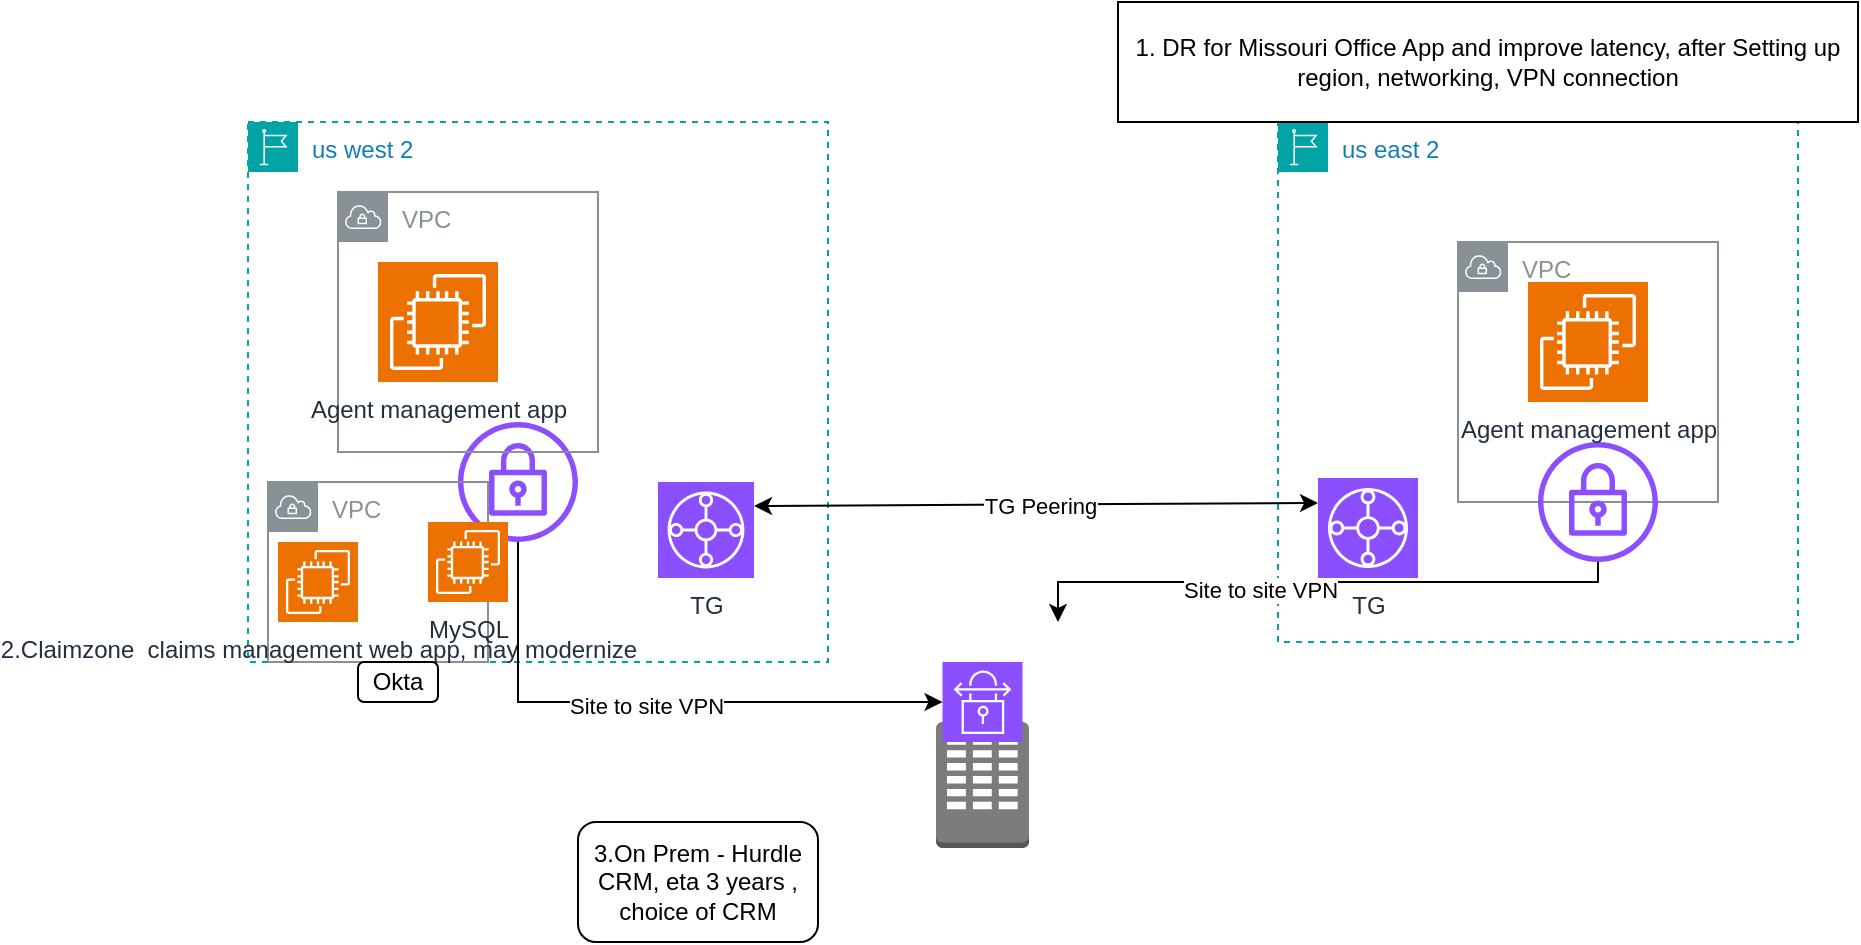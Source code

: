 <mxfile version="23.1.2" type="github">
  <diagram name="Page-1" id="-N2AwDm5ZJXN0mFRG4Hs">
    <mxGraphModel dx="1804" dy="566" grid="1" gridSize="10" guides="1" tooltips="1" connect="1" arrows="1" fold="1" page="1" pageScale="1" pageWidth="850" pageHeight="1100" math="0" shadow="0">
      <root>
        <mxCell id="0" />
        <mxCell id="1" parent="0" />
        <mxCell id="VsZJ9AIz0wpB7W8zLL8p-2" value="3.On Prem - Hurdle CRM, eta 3 years , choice of CRM" style="rounded=1;whiteSpace=wrap;html=1;" vertex="1" parent="1">
          <mxGeometry x="200" y="410" width="120" height="60" as="geometry" />
        </mxCell>
        <mxCell id="VsZJ9AIz0wpB7W8zLL8p-4" value="us west 2" style="points=[[0,0],[0.25,0],[0.5,0],[0.75,0],[1,0],[1,0.25],[1,0.5],[1,0.75],[1,1],[0.75,1],[0.5,1],[0.25,1],[0,1],[0,0.75],[0,0.5],[0,0.25]];outlineConnect=0;gradientColor=none;html=1;whiteSpace=wrap;fontSize=12;fontStyle=0;container=1;pointerEvents=0;collapsible=0;recursiveResize=0;shape=mxgraph.aws4.group;grIcon=mxgraph.aws4.group_region;strokeColor=#00A4A6;fillColor=none;verticalAlign=top;align=left;spacingLeft=30;fontColor=#147EBA;dashed=1;" vertex="1" parent="1">
          <mxGeometry x="35" y="60" width="290" height="270" as="geometry" />
        </mxCell>
        <mxCell id="VsZJ9AIz0wpB7W8zLL8p-8" value="" style="sketch=0;outlineConnect=0;fontColor=#232F3E;gradientColor=none;fillColor=#8C4FFF;strokeColor=none;dashed=0;verticalLabelPosition=bottom;verticalAlign=top;align=center;html=1;fontSize=12;fontStyle=0;aspect=fixed;pointerEvents=1;shape=mxgraph.aws4.vpn_gateway;" vertex="1" parent="VsZJ9AIz0wpB7W8zLL8p-4">
          <mxGeometry x="105" y="150" width="60" height="60" as="geometry" />
        </mxCell>
        <mxCell id="VsZJ9AIz0wpB7W8zLL8p-9" value="VPC" style="sketch=0;outlineConnect=0;gradientColor=none;html=1;whiteSpace=wrap;fontSize=12;fontStyle=0;shape=mxgraph.aws4.group;grIcon=mxgraph.aws4.group_vpc;strokeColor=#879196;fillColor=none;verticalAlign=top;align=left;spacingLeft=30;fontColor=#879196;dashed=0;" vertex="1" parent="VsZJ9AIz0wpB7W8zLL8p-4">
          <mxGeometry x="45" y="35" width="130" height="130" as="geometry" />
        </mxCell>
        <mxCell id="VsZJ9AIz0wpB7W8zLL8p-11" value="TG" style="sketch=0;points=[[0,0,0],[0.25,0,0],[0.5,0,0],[0.75,0,0],[1,0,0],[0,1,0],[0.25,1,0],[0.5,1,0],[0.75,1,0],[1,1,0],[0,0.25,0],[0,0.5,0],[0,0.75,0],[1,0.25,0],[1,0.5,0],[1,0.75,0]];outlineConnect=0;fontColor=#232F3E;fillColor=#8C4FFF;strokeColor=#ffffff;dashed=0;verticalLabelPosition=bottom;verticalAlign=top;align=center;html=1;fontSize=12;fontStyle=0;aspect=fixed;shape=mxgraph.aws4.resourceIcon;resIcon=mxgraph.aws4.transit_gateway;" vertex="1" parent="VsZJ9AIz0wpB7W8zLL8p-4">
          <mxGeometry x="205" y="180" width="48" height="48" as="geometry" />
        </mxCell>
        <mxCell id="VsZJ9AIz0wpB7W8zLL8p-22" value="Agent management app" style="sketch=0;points=[[0,0,0],[0.25,0,0],[0.5,0,0],[0.75,0,0],[1,0,0],[0,1,0],[0.25,1,0],[0.5,1,0],[0.75,1,0],[1,1,0],[0,0.25,0],[0,0.5,0],[0,0.75,0],[1,0.25,0],[1,0.5,0],[1,0.75,0]];outlineConnect=0;fontColor=#232F3E;fillColor=#ED7100;strokeColor=#ffffff;dashed=0;verticalLabelPosition=bottom;verticalAlign=top;align=center;html=1;fontSize=12;fontStyle=0;aspect=fixed;shape=mxgraph.aws4.resourceIcon;resIcon=mxgraph.aws4.ec2;" vertex="1" parent="VsZJ9AIz0wpB7W8zLL8p-4">
          <mxGeometry x="65" y="70" width="60" height="60" as="geometry" />
        </mxCell>
        <mxCell id="VsZJ9AIz0wpB7W8zLL8p-25" value="VPC" style="sketch=0;outlineConnect=0;gradientColor=none;html=1;whiteSpace=wrap;fontSize=12;fontStyle=0;shape=mxgraph.aws4.group;grIcon=mxgraph.aws4.group_vpc;strokeColor=#879196;fillColor=none;verticalAlign=top;align=left;spacingLeft=30;fontColor=#879196;dashed=0;" vertex="1" parent="VsZJ9AIz0wpB7W8zLL8p-4">
          <mxGeometry x="10" y="180" width="110" height="90" as="geometry" />
        </mxCell>
        <mxCell id="VsZJ9AIz0wpB7W8zLL8p-26" value="2.Claimzone&amp;nbsp; claims management web app, may modernize" style="sketch=0;points=[[0,0,0],[0.25,0,0],[0.5,0,0],[0.75,0,0],[1,0,0],[0,1,0],[0.25,1,0],[0.5,1,0],[0.75,1,0],[1,1,0],[0,0.25,0],[0,0.5,0],[0,0.75,0],[1,0.25,0],[1,0.5,0],[1,0.75,0]];outlineConnect=0;fontColor=#232F3E;fillColor=#ED7100;strokeColor=#ffffff;dashed=0;verticalLabelPosition=bottom;verticalAlign=top;align=center;html=1;fontSize=12;fontStyle=0;aspect=fixed;shape=mxgraph.aws4.resourceIcon;resIcon=mxgraph.aws4.ec2;" vertex="1" parent="VsZJ9AIz0wpB7W8zLL8p-4">
          <mxGeometry x="15" y="210" width="40" height="40" as="geometry" />
        </mxCell>
        <mxCell id="VsZJ9AIz0wpB7W8zLL8p-27" value="MySQL" style="sketch=0;points=[[0,0,0],[0.25,0,0],[0.5,0,0],[0.75,0,0],[1,0,0],[0,1,0],[0.25,1,0],[0.5,1,0],[0.75,1,0],[1,1,0],[0,0.25,0],[0,0.5,0],[0,0.75,0],[1,0.25,0],[1,0.5,0],[1,0.75,0]];outlineConnect=0;fontColor=#232F3E;fillColor=#ED7100;strokeColor=#ffffff;dashed=0;verticalLabelPosition=bottom;verticalAlign=top;align=center;html=1;fontSize=12;fontStyle=0;aspect=fixed;shape=mxgraph.aws4.resourceIcon;resIcon=mxgraph.aws4.ec2;" vertex="1" parent="VsZJ9AIz0wpB7W8zLL8p-4">
          <mxGeometry x="90" y="200" width="40" height="40" as="geometry" />
        </mxCell>
        <mxCell id="VsZJ9AIz0wpB7W8zLL8p-5" value="" style="outlineConnect=0;dashed=0;verticalLabelPosition=bottom;verticalAlign=top;align=center;html=1;shape=mxgraph.aws3.corporate_data_center;fillColor=#7D7C7C;gradientColor=none;" vertex="1" parent="1">
          <mxGeometry x="379" y="360" width="46.5" height="63" as="geometry" />
        </mxCell>
        <mxCell id="VsZJ9AIz0wpB7W8zLL8p-6" value="us east 2" style="points=[[0,0],[0.25,0],[0.5,0],[0.75,0],[1,0],[1,0.25],[1,0.5],[1,0.75],[1,1],[0.75,1],[0.5,1],[0.25,1],[0,1],[0,0.75],[0,0.5],[0,0.25]];outlineConnect=0;gradientColor=none;html=1;whiteSpace=wrap;fontSize=12;fontStyle=0;container=1;pointerEvents=0;collapsible=0;recursiveResize=0;shape=mxgraph.aws4.group;grIcon=mxgraph.aws4.group_region;strokeColor=#00A4A6;fillColor=none;verticalAlign=top;align=left;spacingLeft=30;fontColor=#147EBA;dashed=1;" vertex="1" parent="1">
          <mxGeometry x="550" y="60" width="260" height="260" as="geometry" />
        </mxCell>
        <mxCell id="VsZJ9AIz0wpB7W8zLL8p-16" value="VPC" style="sketch=0;outlineConnect=0;gradientColor=none;html=1;whiteSpace=wrap;fontSize=12;fontStyle=0;shape=mxgraph.aws4.group;grIcon=mxgraph.aws4.group_vpc;strokeColor=#879196;fillColor=none;verticalAlign=top;align=left;spacingLeft=30;fontColor=#879196;dashed=0;" vertex="1" parent="VsZJ9AIz0wpB7W8zLL8p-6">
          <mxGeometry x="90" y="60" width="130" height="130" as="geometry" />
        </mxCell>
        <mxCell id="VsZJ9AIz0wpB7W8zLL8p-18" style="edgeStyle=orthogonalEdgeStyle;rounded=0;orthogonalLoop=1;jettySize=auto;html=1;" edge="1" parent="VsZJ9AIz0wpB7W8zLL8p-6" source="VsZJ9AIz0wpB7W8zLL8p-17">
          <mxGeometry relative="1" as="geometry">
            <mxPoint x="-110" y="250" as="targetPoint" />
            <Array as="points">
              <mxPoint x="125" y="230" />
              <mxPoint x="-109" y="230" />
            </Array>
          </mxGeometry>
        </mxCell>
        <mxCell id="VsZJ9AIz0wpB7W8zLL8p-20" value="Site to site VPN" style="edgeLabel;html=1;align=center;verticalAlign=middle;resizable=0;points=[];" vertex="1" connectable="0" parent="VsZJ9AIz0wpB7W8zLL8p-18">
          <mxGeometry x="0.185" y="4" relative="1" as="geometry">
            <mxPoint x="-1" as="offset" />
          </mxGeometry>
        </mxCell>
        <mxCell id="VsZJ9AIz0wpB7W8zLL8p-17" value="" style="sketch=0;outlineConnect=0;fontColor=#232F3E;gradientColor=none;fillColor=#8C4FFF;strokeColor=none;dashed=0;verticalLabelPosition=bottom;verticalAlign=top;align=center;html=1;fontSize=12;fontStyle=0;aspect=fixed;pointerEvents=1;shape=mxgraph.aws4.vpn_gateway;" vertex="1" parent="VsZJ9AIz0wpB7W8zLL8p-6">
          <mxGeometry x="130" y="160" width="60" height="60" as="geometry" />
        </mxCell>
        <mxCell id="VsZJ9AIz0wpB7W8zLL8p-23" value="Agent management app" style="sketch=0;points=[[0,0,0],[0.25,0,0],[0.5,0,0],[0.75,0,0],[1,0,0],[0,1,0],[0.25,1,0],[0.5,1,0],[0.75,1,0],[1,1,0],[0,0.25,0],[0,0.5,0],[0,0.75,0],[1,0.25,0],[1,0.5,0],[1,0.75,0]];outlineConnect=0;fontColor=#232F3E;fillColor=#ED7100;strokeColor=#ffffff;dashed=0;verticalLabelPosition=bottom;verticalAlign=top;align=center;html=1;fontSize=12;fontStyle=0;aspect=fixed;shape=mxgraph.aws4.resourceIcon;resIcon=mxgraph.aws4.ec2;" vertex="1" parent="VsZJ9AIz0wpB7W8zLL8p-6">
          <mxGeometry x="125" y="80" width="60" height="60" as="geometry" />
        </mxCell>
        <mxCell id="VsZJ9AIz0wpB7W8zLL8p-12" value="TG" style="sketch=0;points=[[0,0,0],[0.25,0,0],[0.5,0,0],[0.75,0,0],[1,0,0],[0,1,0],[0.25,1,0],[0.5,1,0],[0.75,1,0],[1,1,0],[0,0.25,0],[0,0.5,0],[0,0.75,0],[1,0.25,0],[1,0.5,0],[1,0.75,0]];outlineConnect=0;fontColor=#232F3E;fillColor=#8C4FFF;strokeColor=#ffffff;dashed=0;verticalLabelPosition=bottom;verticalAlign=top;align=center;html=1;fontSize=12;fontStyle=0;aspect=fixed;shape=mxgraph.aws4.resourceIcon;resIcon=mxgraph.aws4.transit_gateway;" vertex="1" parent="VsZJ9AIz0wpB7W8zLL8p-6">
          <mxGeometry x="20" y="178" width="50" height="50" as="geometry" />
        </mxCell>
        <mxCell id="VsZJ9AIz0wpB7W8zLL8p-10" value="" style="sketch=0;points=[[0,0,0],[0.25,0,0],[0.5,0,0],[0.75,0,0],[1,0,0],[0,1,0],[0.25,1,0],[0.5,1,0],[0.75,1,0],[1,1,0],[0,0.25,0],[0,0.5,0],[0,0.75,0],[1,0.25,0],[1,0.5,0],[1,0.75,0]];outlineConnect=0;fontColor=#232F3E;fillColor=#8C4FFF;strokeColor=#ffffff;dashed=0;verticalLabelPosition=bottom;verticalAlign=top;align=center;html=1;fontSize=12;fontStyle=0;aspect=fixed;shape=mxgraph.aws4.resourceIcon;resIcon=mxgraph.aws4.site_to_site_vpn;" vertex="1" parent="1">
          <mxGeometry x="382.25" y="330" width="40" height="40" as="geometry" />
        </mxCell>
        <mxCell id="VsZJ9AIz0wpB7W8zLL8p-13" value="" style="endArrow=classic;startArrow=classic;html=1;rounded=0;exitX=1;exitY=0.25;exitDx=0;exitDy=0;exitPerimeter=0;entryX=0;entryY=0.25;entryDx=0;entryDy=0;entryPerimeter=0;" edge="1" parent="1" source="VsZJ9AIz0wpB7W8zLL8p-11" target="VsZJ9AIz0wpB7W8zLL8p-12">
          <mxGeometry width="50" height="50" relative="1" as="geometry">
            <mxPoint x="400" y="320" as="sourcePoint" />
            <mxPoint x="450" y="270" as="targetPoint" />
          </mxGeometry>
        </mxCell>
        <mxCell id="VsZJ9AIz0wpB7W8zLL8p-30" value="TG Peering" style="edgeLabel;html=1;align=center;verticalAlign=middle;resizable=0;points=[];" vertex="1" connectable="0" parent="VsZJ9AIz0wpB7W8zLL8p-13">
          <mxGeometry x="0.014" y="-1" relative="1" as="geometry">
            <mxPoint as="offset" />
          </mxGeometry>
        </mxCell>
        <mxCell id="VsZJ9AIz0wpB7W8zLL8p-14" style="edgeStyle=orthogonalEdgeStyle;rounded=0;orthogonalLoop=1;jettySize=auto;html=1;entryX=0;entryY=0.5;entryDx=0;entryDy=0;entryPerimeter=0;" edge="1" parent="1" source="VsZJ9AIz0wpB7W8zLL8p-8" target="VsZJ9AIz0wpB7W8zLL8p-10">
          <mxGeometry relative="1" as="geometry">
            <Array as="points">
              <mxPoint x="170" y="350" />
            </Array>
          </mxGeometry>
        </mxCell>
        <mxCell id="VsZJ9AIz0wpB7W8zLL8p-15" value="Site to site VPN" style="edgeLabel;html=1;align=center;verticalAlign=middle;resizable=0;points=[];" vertex="1" connectable="0" parent="VsZJ9AIz0wpB7W8zLL8p-14">
          <mxGeometry x="-0.015" y="-2" relative="1" as="geometry">
            <mxPoint as="offset" />
          </mxGeometry>
        </mxCell>
        <mxCell id="VsZJ9AIz0wpB7W8zLL8p-21" style="edgeStyle=orthogonalEdgeStyle;rounded=0;orthogonalLoop=1;jettySize=auto;html=1;exitX=0.5;exitY=1;exitDx=0;exitDy=0;" edge="1" parent="1" source="VsZJ9AIz0wpB7W8zLL8p-4" target="VsZJ9AIz0wpB7W8zLL8p-4">
          <mxGeometry relative="1" as="geometry" />
        </mxCell>
        <mxCell id="VsZJ9AIz0wpB7W8zLL8p-24" value="1. DR for Missouri Office App and improve latency, after Setting up region, networking, VPN connection" style="whiteSpace=wrap;html=1;" vertex="1" parent="1">
          <mxGeometry x="470" width="370" height="60" as="geometry" />
        </mxCell>
        <mxCell id="VsZJ9AIz0wpB7W8zLL8p-28" value="Okta" style="rounded=1;whiteSpace=wrap;html=1;" vertex="1" parent="1">
          <mxGeometry x="90" y="330" width="40" height="20" as="geometry" />
        </mxCell>
      </root>
    </mxGraphModel>
  </diagram>
</mxfile>
